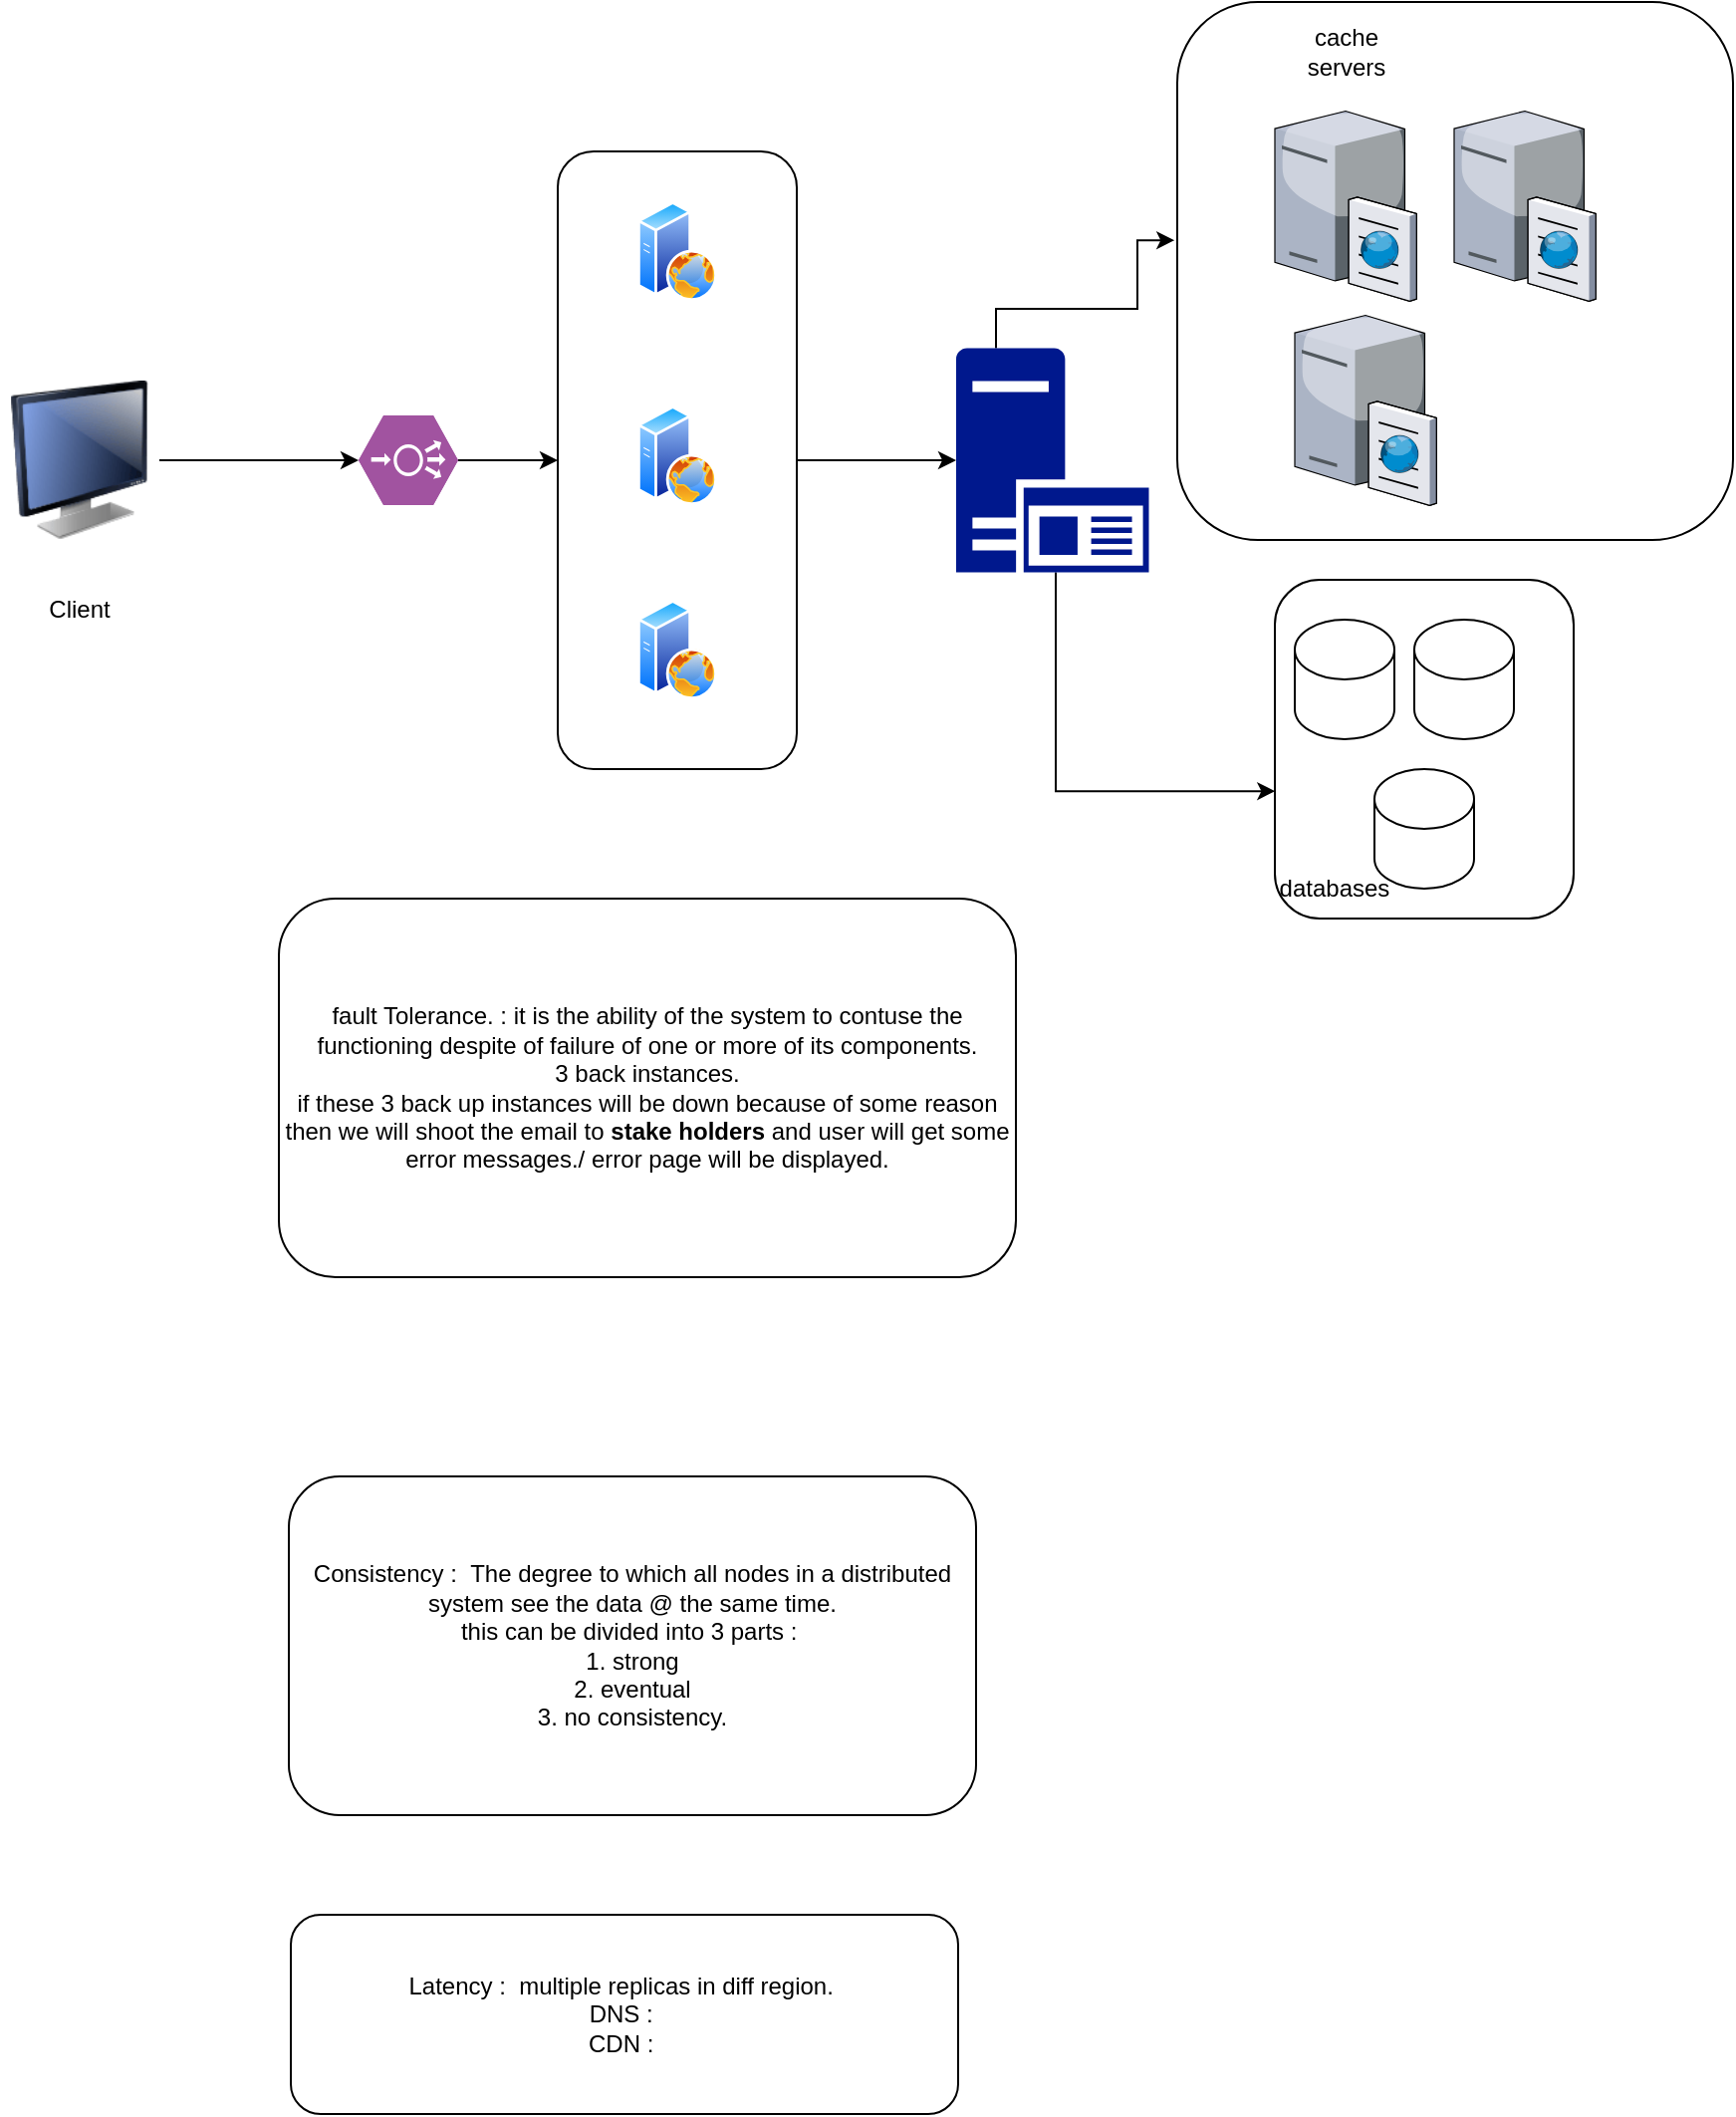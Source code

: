 <mxfile version="21.3.2" type="github">
  <diagram name="Page-1" id="51c_QI4XdemxKFMF1dME">
    <mxGraphModel dx="934" dy="1758" grid="1" gridSize="10" guides="1" tooltips="1" connect="1" arrows="1" fold="1" page="1" pageScale="1" pageWidth="827" pageHeight="1169" math="0" shadow="0">
      <root>
        <mxCell id="0" />
        <mxCell id="1" parent="0" />
        <mxCell id="M0sRcL5SjQuT3xw_FJ7T-22" value="" style="rounded=1;whiteSpace=wrap;html=1;" vertex="1" parent="1">
          <mxGeometry x="651" y="-120" width="279" height="270" as="geometry" />
        </mxCell>
        <mxCell id="M0sRcL5SjQuT3xw_FJ7T-7" style="edgeStyle=orthogonalEdgeStyle;rounded=0;orthogonalLoop=1;jettySize=auto;html=1;entryX=0;entryY=0.5;entryDx=0;entryDy=0;entryPerimeter=0;" edge="1" parent="1" source="M0sRcL5SjQuT3xw_FJ7T-2" target="M0sRcL5SjQuT3xw_FJ7T-4">
          <mxGeometry relative="1" as="geometry" />
        </mxCell>
        <mxCell id="M0sRcL5SjQuT3xw_FJ7T-2" value="" style="image;html=1;image=img/lib/clip_art/computers/Monitor_128x128.png" vertex="1" parent="1">
          <mxGeometry x="60" y="70" width="80" height="80" as="geometry" />
        </mxCell>
        <mxCell id="M0sRcL5SjQuT3xw_FJ7T-3" value="Client" style="text;html=1;strokeColor=none;fillColor=none;align=center;verticalAlign=middle;whiteSpace=wrap;rounded=0;" vertex="1" parent="1">
          <mxGeometry x="70" y="170" width="60" height="30" as="geometry" />
        </mxCell>
        <mxCell id="M0sRcL5SjQuT3xw_FJ7T-12" style="edgeStyle=orthogonalEdgeStyle;rounded=0;orthogonalLoop=1;jettySize=auto;html=1;entryX=0;entryY=0.5;entryDx=0;entryDy=0;" edge="1" parent="1" source="M0sRcL5SjQuT3xw_FJ7T-4" target="M0sRcL5SjQuT3xw_FJ7T-8">
          <mxGeometry relative="1" as="geometry" />
        </mxCell>
        <mxCell id="M0sRcL5SjQuT3xw_FJ7T-4" value="" style="verticalLabelPosition=bottom;sketch=0;html=1;fillColor=#A153A0;strokeColor=#ffffff;verticalAlign=top;align=center;points=[[0,0.5,0],[0.125,0.25,0],[0.25,0,0],[0.5,0,0],[0.75,0,0],[0.875,0.25,0],[1,0.5,0],[0.875,0.75,0],[0.75,1,0],[0.5,1,0],[0.125,0.75,0]];pointerEvents=1;shape=mxgraph.cisco_safe.compositeIcon;bgIcon=mxgraph.cisco_safe.design.blank_device;resIcon=mxgraph.cisco_safe.design.load_balancer;" vertex="1" parent="1">
          <mxGeometry x="240" y="87.5" width="50" height="45" as="geometry" />
        </mxCell>
        <mxCell id="M0sRcL5SjQuT3xw_FJ7T-24" style="edgeStyle=orthogonalEdgeStyle;rounded=0;orthogonalLoop=1;jettySize=auto;html=1;entryX=0.001;entryY=0.624;entryDx=0;entryDy=0;entryPerimeter=0;" edge="1" parent="1" source="M0sRcL5SjQuT3xw_FJ7T-6" target="M0sRcL5SjQuT3xw_FJ7T-14">
          <mxGeometry relative="1" as="geometry">
            <Array as="points">
              <mxPoint x="590" y="276" />
            </Array>
          </mxGeometry>
        </mxCell>
        <mxCell id="M0sRcL5SjQuT3xw_FJ7T-25" style="edgeStyle=orthogonalEdgeStyle;rounded=0;orthogonalLoop=1;jettySize=auto;html=1;entryX=-0.005;entryY=0.443;entryDx=0;entryDy=0;entryPerimeter=0;" edge="1" parent="1" source="M0sRcL5SjQuT3xw_FJ7T-6" target="M0sRcL5SjQuT3xw_FJ7T-22">
          <mxGeometry relative="1" as="geometry">
            <Array as="points">
              <mxPoint x="560" y="34" />
              <mxPoint x="631" y="34" />
              <mxPoint x="631" />
            </Array>
          </mxGeometry>
        </mxCell>
        <mxCell id="M0sRcL5SjQuT3xw_FJ7T-6" value="" style="sketch=0;aspect=fixed;pointerEvents=1;shadow=0;dashed=0;html=1;strokeColor=none;labelPosition=center;verticalLabelPosition=bottom;verticalAlign=top;align=center;fillColor=#00188D;shape=mxgraph.mscae.enterprise.application_server2" vertex="1" parent="1">
          <mxGeometry x="540" y="53.75" width="96.75" height="112.5" as="geometry" />
        </mxCell>
        <mxCell id="M0sRcL5SjQuT3xw_FJ7T-13" style="edgeStyle=orthogonalEdgeStyle;rounded=0;orthogonalLoop=1;jettySize=auto;html=1;entryX=0;entryY=0.5;entryDx=0;entryDy=0;entryPerimeter=0;" edge="1" parent="1" source="M0sRcL5SjQuT3xw_FJ7T-8" target="M0sRcL5SjQuT3xw_FJ7T-6">
          <mxGeometry relative="1" as="geometry" />
        </mxCell>
        <mxCell id="M0sRcL5SjQuT3xw_FJ7T-8" value="" style="rounded=1;whiteSpace=wrap;html=1;" vertex="1" parent="1">
          <mxGeometry x="340" y="-45" width="120" height="310" as="geometry" />
        </mxCell>
        <mxCell id="M0sRcL5SjQuT3xw_FJ7T-9" value="" style="image;aspect=fixed;perimeter=ellipsePerimeter;html=1;align=center;shadow=0;dashed=0;spacingTop=3;image=img/lib/active_directory/web_server.svg;" vertex="1" parent="1">
          <mxGeometry x="380" y="-20" width="40" height="50" as="geometry" />
        </mxCell>
        <mxCell id="M0sRcL5SjQuT3xw_FJ7T-10" value="" style="image;aspect=fixed;perimeter=ellipsePerimeter;html=1;align=center;shadow=0;dashed=0;spacingTop=3;image=img/lib/active_directory/web_server.svg;" vertex="1" parent="1">
          <mxGeometry x="380" y="82.5" width="40" height="50" as="geometry" />
        </mxCell>
        <mxCell id="M0sRcL5SjQuT3xw_FJ7T-11" value="" style="image;aspect=fixed;perimeter=ellipsePerimeter;html=1;align=center;shadow=0;dashed=0;spacingTop=3;image=img/lib/active_directory/web_server.svg;" vertex="1" parent="1">
          <mxGeometry x="380" y="180" width="40" height="50" as="geometry" />
        </mxCell>
        <mxCell id="M0sRcL5SjQuT3xw_FJ7T-14" value="" style="rounded=1;whiteSpace=wrap;html=1;" vertex="1" parent="1">
          <mxGeometry x="700" y="170" width="150" height="170" as="geometry" />
        </mxCell>
        <mxCell id="M0sRcL5SjQuT3xw_FJ7T-15" value="" style="shape=cylinder3;whiteSpace=wrap;html=1;boundedLbl=1;backgroundOutline=1;size=15;" vertex="1" parent="1">
          <mxGeometry x="710" y="190" width="50" height="60" as="geometry" />
        </mxCell>
        <mxCell id="M0sRcL5SjQuT3xw_FJ7T-16" value="" style="shape=cylinder3;whiteSpace=wrap;html=1;boundedLbl=1;backgroundOutline=1;size=15;" vertex="1" parent="1">
          <mxGeometry x="750" y="265" width="50" height="60" as="geometry" />
        </mxCell>
        <mxCell id="M0sRcL5SjQuT3xw_FJ7T-17" value="" style="shape=cylinder3;whiteSpace=wrap;html=1;boundedLbl=1;backgroundOutline=1;size=15;" vertex="1" parent="1">
          <mxGeometry x="770" y="190" width="50" height="60" as="geometry" />
        </mxCell>
        <mxCell id="M0sRcL5SjQuT3xw_FJ7T-18" value="databases" style="text;html=1;strokeColor=none;fillColor=none;align=center;verticalAlign=middle;whiteSpace=wrap;rounded=0;" vertex="1" parent="1">
          <mxGeometry x="700" y="310" width="60" height="30" as="geometry" />
        </mxCell>
        <mxCell id="M0sRcL5SjQuT3xw_FJ7T-19" value="" style="verticalLabelPosition=bottom;sketch=0;aspect=fixed;html=1;verticalAlign=top;strokeColor=none;align=center;outlineConnect=0;shape=mxgraph.citrix.cache_server;" vertex="1" parent="1">
          <mxGeometry x="700" y="-67.5" width="71" height="97.5" as="geometry" />
        </mxCell>
        <mxCell id="M0sRcL5SjQuT3xw_FJ7T-20" value="" style="verticalLabelPosition=bottom;sketch=0;aspect=fixed;html=1;verticalAlign=top;strokeColor=none;align=center;outlineConnect=0;shape=mxgraph.citrix.cache_server;" vertex="1" parent="1">
          <mxGeometry x="710" y="35" width="71" height="97.5" as="geometry" />
        </mxCell>
        <mxCell id="M0sRcL5SjQuT3xw_FJ7T-21" value="" style="verticalLabelPosition=bottom;sketch=0;aspect=fixed;html=1;verticalAlign=top;strokeColor=none;align=center;outlineConnect=0;shape=mxgraph.citrix.cache_server;" vertex="1" parent="1">
          <mxGeometry x="790" y="-67.5" width="71" height="97.5" as="geometry" />
        </mxCell>
        <mxCell id="M0sRcL5SjQuT3xw_FJ7T-23" value="cache servers" style="text;html=1;strokeColor=none;fillColor=none;align=center;verticalAlign=middle;whiteSpace=wrap;rounded=0;" vertex="1" parent="1">
          <mxGeometry x="705.5" y="-110" width="60" height="30" as="geometry" />
        </mxCell>
        <mxCell id="M0sRcL5SjQuT3xw_FJ7T-26" value="fault Tolerance. : it is the ability of the system to contuse the functioning despite of failure of one or more of its components.&lt;br&gt;3 back instances.&lt;br&gt;if these 3 back up instances will be down because of some reason then we will shoot the email to &lt;b&gt;stake holders&lt;/b&gt; and user will get some error messages./ error page will be displayed." style="rounded=1;whiteSpace=wrap;html=1;" vertex="1" parent="1">
          <mxGeometry x="200" y="330" width="370" height="190" as="geometry" />
        </mxCell>
        <mxCell id="M0sRcL5SjQuT3xw_FJ7T-27" value="Consistency : &amp;nbsp;The degree to which all nodes in a distributed system see the data @ the same time.&lt;br&gt;this can be divided into 3 parts :&amp;nbsp;&lt;br&gt;1. strong&lt;br&gt;2. eventual&lt;br&gt;3. no consistency." style="rounded=1;whiteSpace=wrap;html=1;" vertex="1" parent="1">
          <mxGeometry x="205" y="620" width="345" height="170" as="geometry" />
        </mxCell>
        <mxCell id="M0sRcL5SjQuT3xw_FJ7T-28" value="Latency : &amp;nbsp;multiple replicas in diff region.&amp;nbsp;&lt;br&gt;DNS :&amp;nbsp;&lt;br&gt;CDN :&amp;nbsp;" style="rounded=1;whiteSpace=wrap;html=1;" vertex="1" parent="1">
          <mxGeometry x="206" y="840" width="335" height="100" as="geometry" />
        </mxCell>
      </root>
    </mxGraphModel>
  </diagram>
</mxfile>
